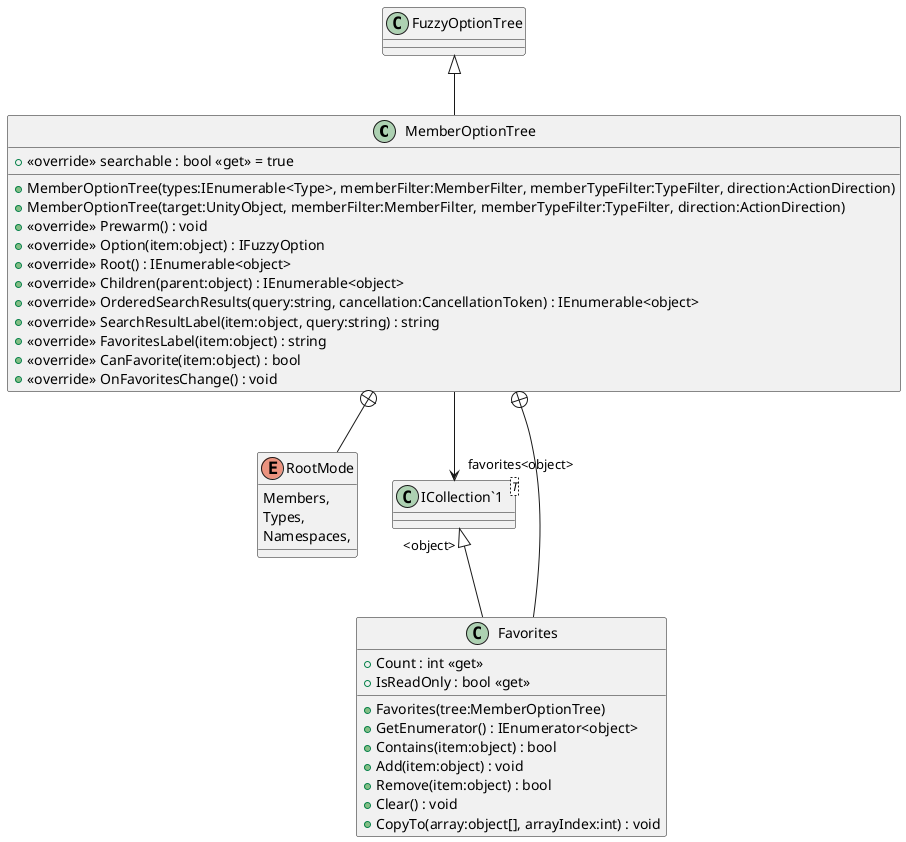@startuml
class MemberOptionTree {
    + MemberOptionTree(types:IEnumerable<Type>, memberFilter:MemberFilter, memberTypeFilter:TypeFilter, direction:ActionDirection)
    + MemberOptionTree(target:UnityObject, memberFilter:MemberFilter, memberTypeFilter:TypeFilter, direction:ActionDirection)
    + <<override>> Prewarm() : void
    + <<override>> Option(item:object) : IFuzzyOption
    + <<override>> Root() : IEnumerable<object>
    + <<override>> Children(parent:object) : IEnumerable<object>
    + <<override>> searchable : bool <<get>> = true
    + <<override>> OrderedSearchResults(query:string, cancellation:CancellationToken) : IEnumerable<object>
    + <<override>> SearchResultLabel(item:object, query:string) : string
    + <<override>> FavoritesLabel(item:object) : string
    + <<override>> CanFavorite(item:object) : bool
    + <<override>> OnFavoritesChange() : void
}
enum RootMode {
    Members,
    Types,
    Namespaces,
}
class "ICollection`1"<T> {
}
class Favorites {
    + Favorites(tree:MemberOptionTree)
    + Count : int <<get>>
    + IsReadOnly : bool <<get>>
    + GetEnumerator() : IEnumerator<object>
    + Contains(item:object) : bool
    + Add(item:object) : void
    + Remove(item:object) : bool
    + Clear() : void
    + CopyTo(array:object[], arrayIndex:int) : void
}
FuzzyOptionTree <|-- MemberOptionTree
MemberOptionTree --> "favorites<object>" "ICollection`1"
MemberOptionTree +-- RootMode
MemberOptionTree +-- Favorites
"ICollection`1" "<object>" <|-- Favorites
@enduml
